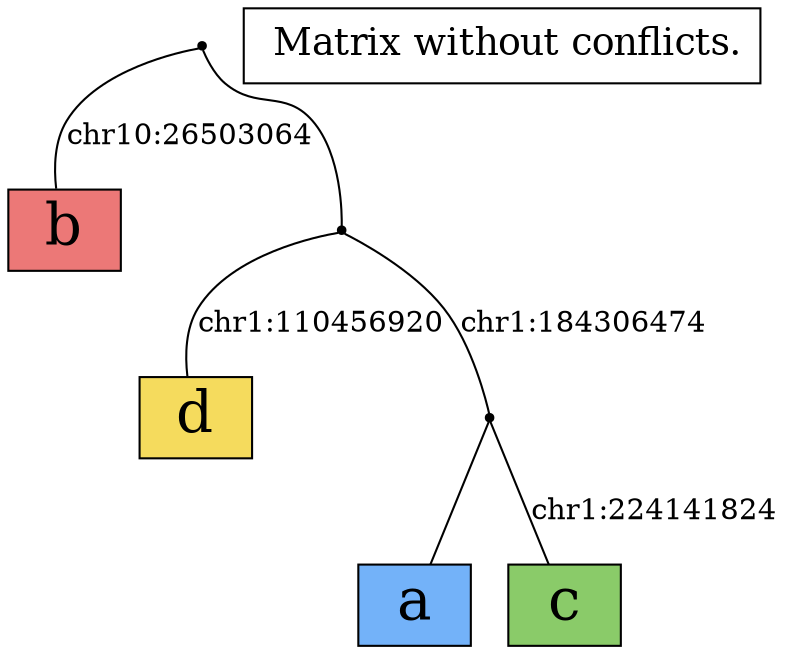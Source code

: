 digraph {
a[label="a",shape=box,style=filled,fontsize=28,fillcolor="#73B2F9"];
b[label="b",shape=box,style=filled,fontsize=28,fillcolor="#EC7877"];
c[label="c",shape=box,style=filled,fontsize=28,fillcolor="#8ACB69"];
d[label="d",shape=box,style=filled,fontsize=28,fillcolor="#F5DB5D"];
legend[label=" Matrix without conflicts.",shape = box,fontsize=18];
Int1[shape=point,style=filled,fillcolor=black,label=""];
Int1 -> a[arrowhead=none, label=""];
Int1 -> c[arrowhead=none, label="chr1:224141824"];
Int2[shape=point,style=filled,fillcolor=black,label=""];
Int2 -> d[arrowhead=none, label="chr1:110456920"];
Int2 -> Int1[arrowhead=none, label="chr1:184306474"];
Int3[shape=point,style=filled,fillcolor=black,label=""];
Int3 -> b[arrowhead=none, label="chr10:26503064"];
Int3 -> Int2[arrowhead=none, label=""];
}